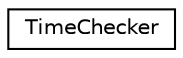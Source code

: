 digraph "Graphical Class Hierarchy"
{
 // LATEX_PDF_SIZE
  edge [fontname="Helvetica",fontsize="10",labelfontname="Helvetica",labelfontsize="10"];
  node [fontname="Helvetica",fontsize="10",shape=record];
  rankdir="LR";
  Node0 [label="TimeChecker",height=0.2,width=0.4,color="black", fillcolor="white", style="filled",URL="$classns3_1_1_time_checker.html",tooltip="AttributeChecker implementation for TimeValue."];
}
